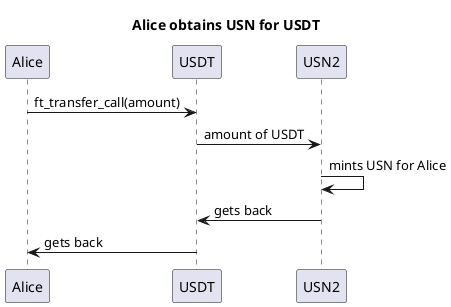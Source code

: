 @startuml

title Alice obtains USN for USDT

Alice->USDT: ft_transfer_call(amount)
USDT->USN2: amount of USDT
USN2->USN2: mints USN for Alice
USN2->USDT: gets back
USDT->Alice: gets back
@enduml
